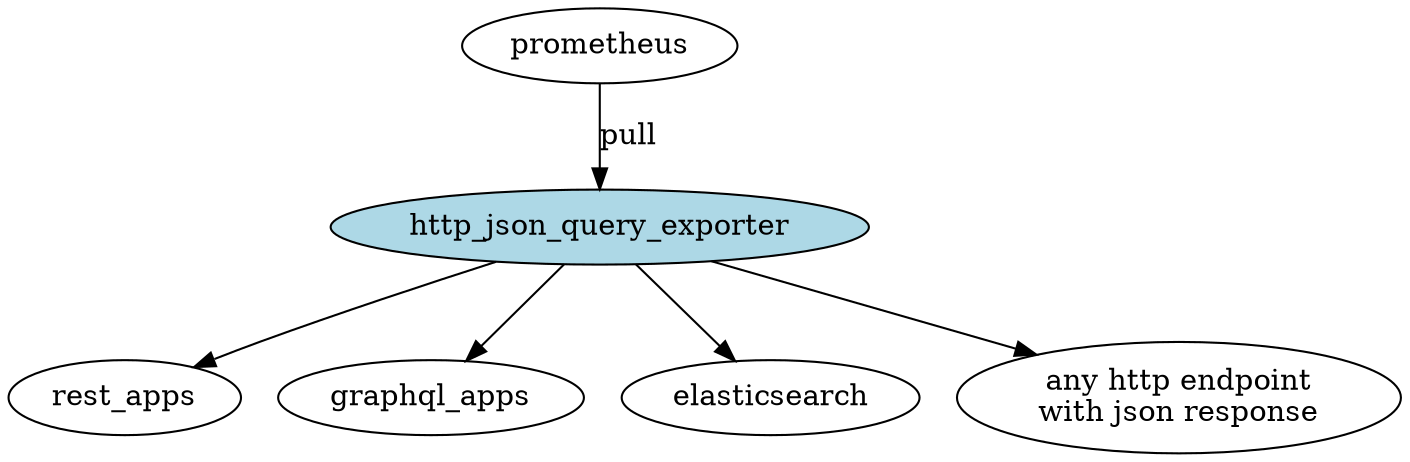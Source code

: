 digraph g {
  http_json_query_exporter [fillcolor="lightblue",style=filled]

  prometheus -> http_json_query_exporter [label="pull"]

  http_json_query_exporter -> rest_apps
  http_json_query_exporter -> graphql_apps
  http_json_query_exporter -> elasticsearch
  http_json_query_exporter -> "any http endpoint\nwith json response"
}
